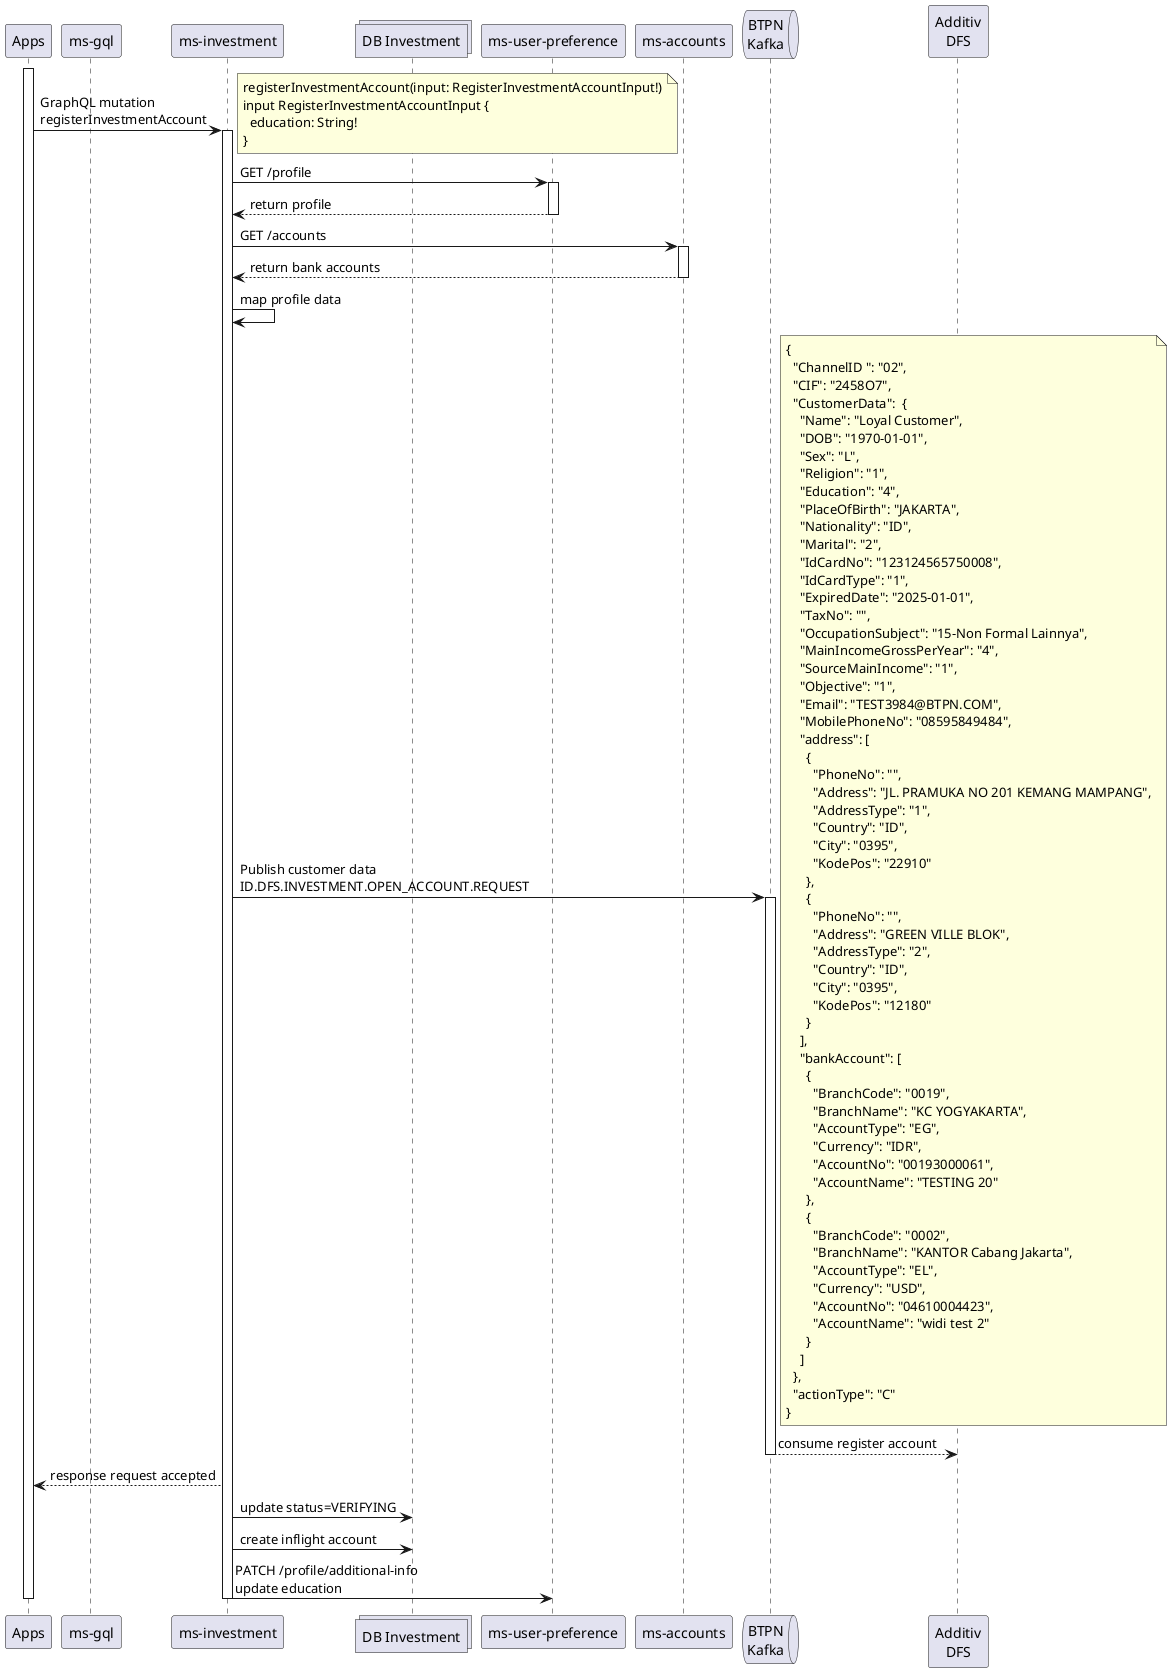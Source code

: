 @startuml open account
participant "Apps" as app
participant "ms-gql" as gql
participant "ms-investment" as ms
collections "DB Investment" as db
participant "ms-user-preference" as mup
participant "ms-accounts" as ma
queue "BTPN\nKafka" as kafka
participant "Additiv\nDFS" as dfs

activate app
app -> ms: GraphQL mutation\nregisterInvestmentAccount
note right
registerInvestmentAccount(input: RegisterInvestmentAccountInput!)
input RegisterInvestmentAccountInput {
  education: String!
}
end note
activate ms

ms -> mup: GET /profile
activate mup
mup --> ms: return profile
deactivate mup

ms -> ma: GET /accounts
activate ma
ma --> ms: return bank accounts
deactivate ma

ms -> ms: map profile data
ms -> kafka: Publish customer data\nID.DFS.INVESTMENT.OPEN_ACCOUNT.REQUEST
note right
{ 
  "ChannelID ": "02",
  "CIF": "2458O7",
  "CustomerData":  { 
    "Name": "Loyal Customer",
    "DOB": "1970-01-01",
    "Sex": "L",
    "Religion": "1",
    "Education": "4",
    "PlaceOfBirth": "JAKARTA",
    "Nationality": "ID",
    "Marital": "2",
    "IdCardNo": "123124565750008",
    "IdCardType": "1",
    "ExpiredDate": "2025-01-01",
    "TaxNo": "",
    "OccupationSubject": "15-Non Formal Lainnya",
    "MainIncomeGrossPerYear": "4",
    "SourceMainIncome": "1",
    "Objective": "1",
    "Email": "TEST3984@BTPN.COM",
    "MobilePhoneNo": "08595849484",
    "address": [
      { 
        "PhoneNo": "", 
        "Address": "JL. PRAMUKA NO 201 KEMANG MAMPANG",
        "AddressType": "1",
        "Country": "ID",
        "City": "0395",
        "KodePos": "22910"
      },
      { 
        "PhoneNo": "", 
        "Address": "GREEN VILLE BLOK",
        "AddressType": "2",
        "Country": "ID",
        "City": "0395",
        "KodePos": "12180"
      }
    ],
    "bankAccount": [
      { 
        "BranchCode": "0019",
        "BranchName": "KC YOGYAKARTA",
        "AccountType": "EG",
        "Currency": "IDR",
        "AccountNo": "00193000061",
        "AccountName": "TESTING 20"
      },
      { 
        "BranchCode": "0002",
        "BranchName": "KANTOR Cabang Jakarta",
        "AccountType": "EL",
        "Currency": "USD",
        "AccountNo": "04610004423",
        "AccountName": "widi test 2"
      }
    ]
  },
  "actionType": "C"
}
end note
activate kafka
kafka --> dfs: consume register account
deactivate kafka
ms --> app: response request accepted
ms -> db: update status=VERIFYING
ms -> db: create inflight account
ms -> mup: PATCH /profile/additional-info\nupdate education
deactivate ms
deactivate app
deactivate ms
deactivate kafka

@enduml